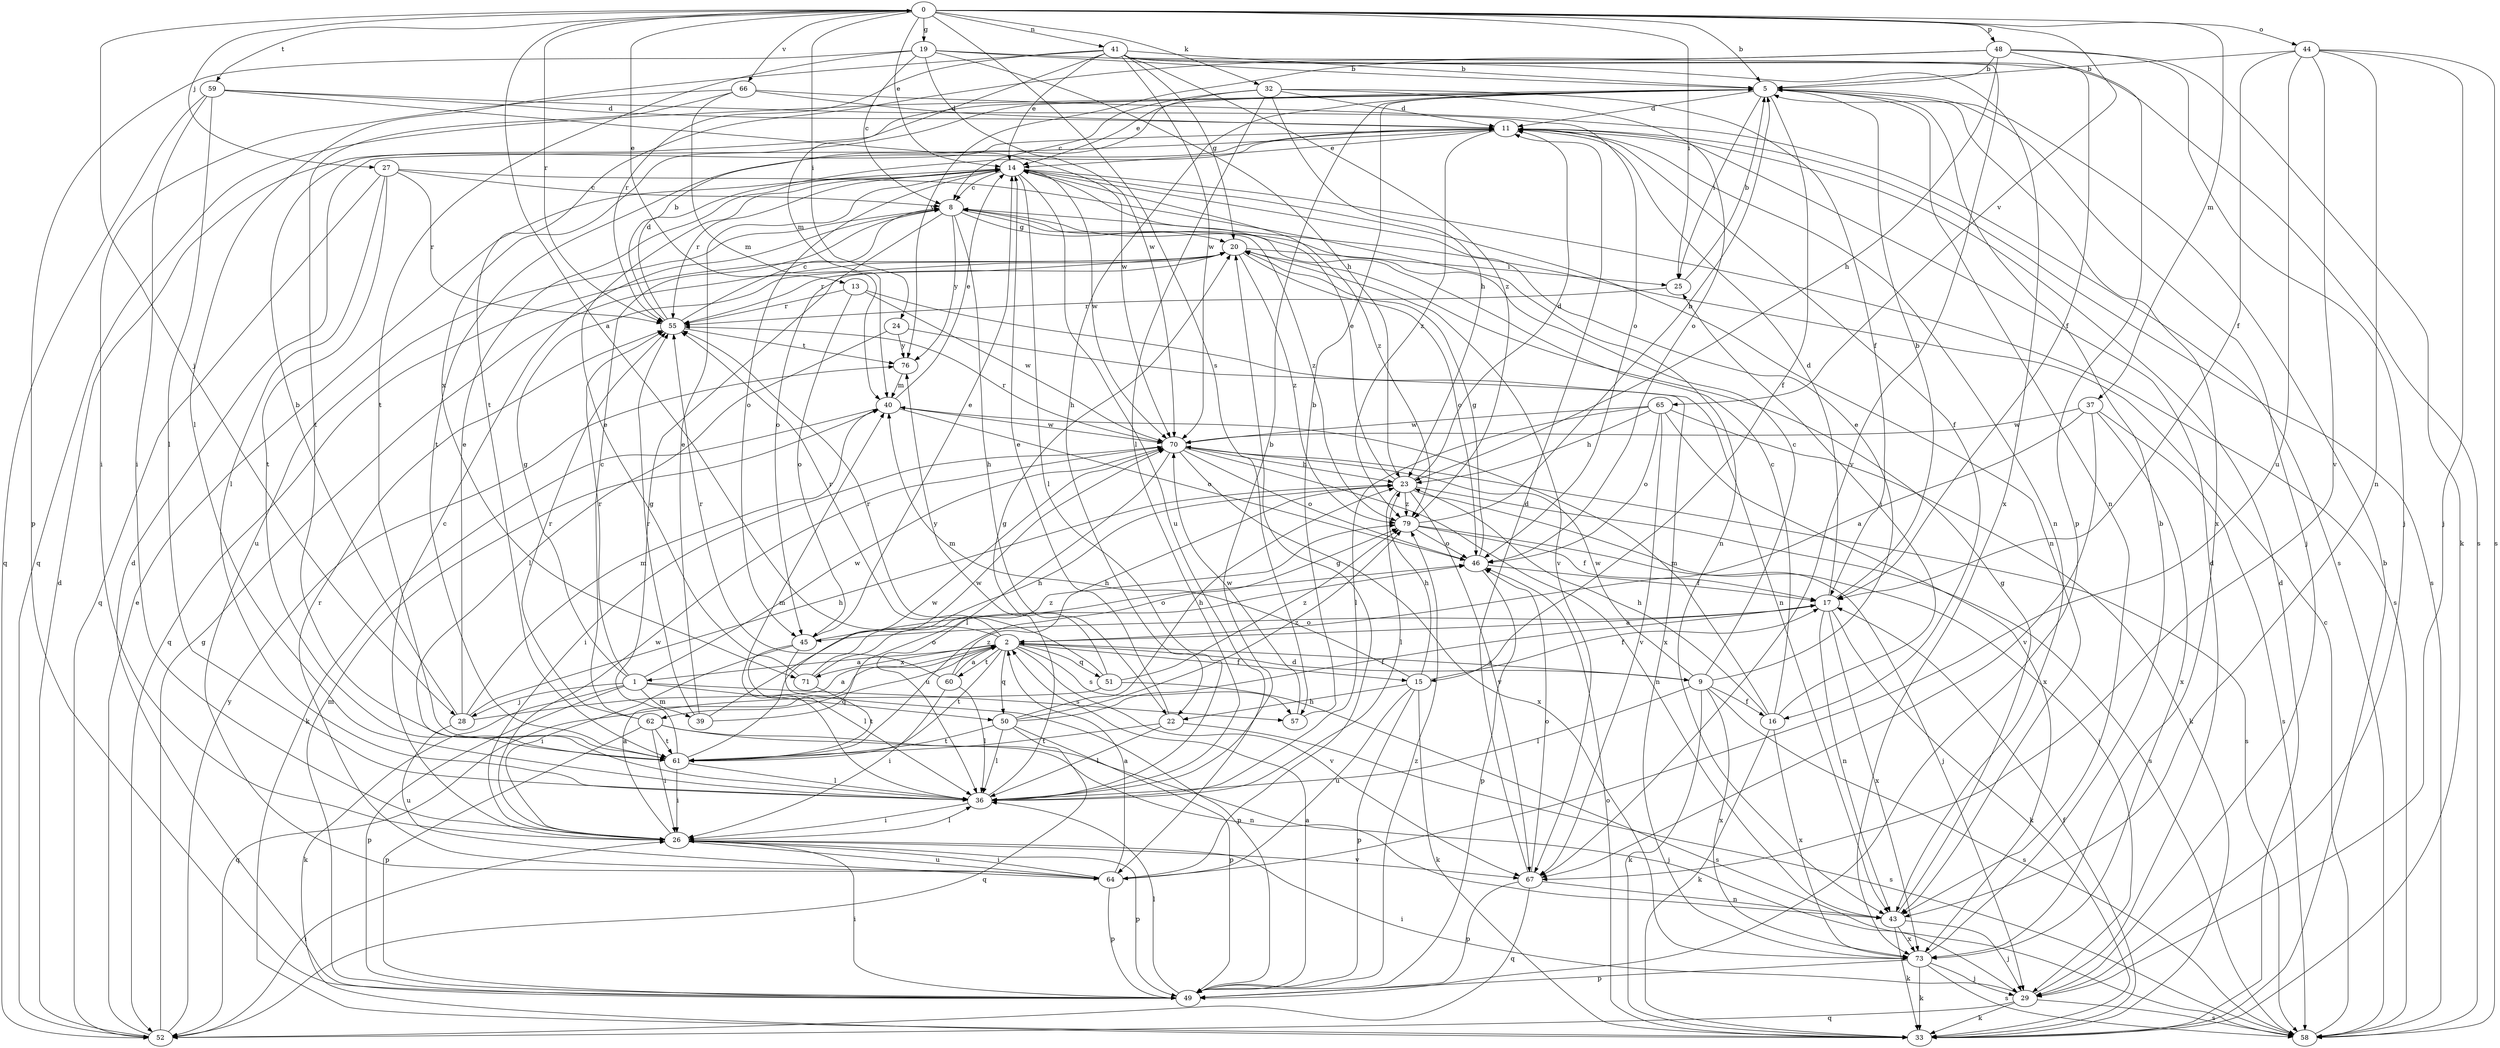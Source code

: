 strict digraph  {
0;
1;
2;
5;
8;
9;
11;
13;
14;
15;
16;
17;
19;
20;
22;
23;
24;
25;
26;
27;
28;
29;
32;
33;
36;
37;
39;
40;
41;
43;
44;
45;
46;
48;
49;
50;
51;
52;
55;
57;
58;
59;
60;
61;
62;
64;
65;
66;
67;
70;
71;
73;
76;
79;
0 -> 5  [label=b];
0 -> 13  [label=e];
0 -> 14  [label=e];
0 -> 19  [label=g];
0 -> 24  [label=i];
0 -> 25  [label=i];
0 -> 27  [label=j];
0 -> 28  [label=j];
0 -> 32  [label=k];
0 -> 37  [label=m];
0 -> 41  [label=n];
0 -> 44  [label=o];
0 -> 48  [label=p];
0 -> 55  [label=r];
0 -> 57  [label=s];
0 -> 59  [label=t];
0 -> 65  [label=v];
0 -> 66  [label=v];
1 -> 20  [label=g];
1 -> 28  [label=j];
1 -> 33  [label=k];
1 -> 39  [label=m];
1 -> 49  [label=p];
1 -> 50  [label=q];
1 -> 55  [label=r];
1 -> 57  [label=s];
1 -> 70  [label=w];
2 -> 0  [label=a];
2 -> 1  [label=a];
2 -> 9  [label=d];
2 -> 15  [label=f];
2 -> 50  [label=q];
2 -> 51  [label=q];
2 -> 55  [label=r];
2 -> 57  [label=s];
2 -> 60  [label=t];
2 -> 61  [label=t];
2 -> 62  [label=u];
2 -> 67  [label=v];
2 -> 71  [label=x];
5 -> 11  [label=d];
5 -> 15  [label=f];
5 -> 22  [label=h];
5 -> 25  [label=i];
5 -> 29  [label=j];
5 -> 43  [label=n];
5 -> 52  [label=q];
5 -> 71  [label=x];
5 -> 73  [label=x];
8 -> 20  [label=g];
8 -> 22  [label=h];
8 -> 45  [label=o];
8 -> 64  [label=u];
8 -> 76  [label=y];
8 -> 79  [label=z];
9 -> 2  [label=a];
9 -> 8  [label=c];
9 -> 14  [label=e];
9 -> 16  [label=f];
9 -> 33  [label=k];
9 -> 36  [label=l];
9 -> 58  [label=s];
9 -> 70  [label=w];
9 -> 73  [label=x];
11 -> 14  [label=e];
11 -> 16  [label=f];
11 -> 43  [label=n];
11 -> 58  [label=s];
11 -> 61  [label=t];
11 -> 79  [label=z];
13 -> 43  [label=n];
13 -> 45  [label=o];
13 -> 55  [label=r];
13 -> 70  [label=w];
14 -> 8  [label=c];
14 -> 36  [label=l];
14 -> 43  [label=n];
14 -> 45  [label=o];
14 -> 55  [label=r];
14 -> 58  [label=s];
14 -> 64  [label=u];
14 -> 70  [label=w];
14 -> 79  [label=z];
15 -> 17  [label=f];
15 -> 22  [label=h];
15 -> 23  [label=h];
15 -> 33  [label=k];
15 -> 40  [label=m];
15 -> 49  [label=p];
15 -> 64  [label=u];
16 -> 8  [label=c];
16 -> 23  [label=h];
16 -> 25  [label=i];
16 -> 33  [label=k];
16 -> 40  [label=m];
16 -> 73  [label=x];
17 -> 2  [label=a];
17 -> 5  [label=b];
17 -> 11  [label=d];
17 -> 33  [label=k];
17 -> 43  [label=n];
17 -> 45  [label=o];
17 -> 73  [label=x];
19 -> 5  [label=b];
19 -> 8  [label=c];
19 -> 23  [label=h];
19 -> 49  [label=p];
19 -> 61  [label=t];
19 -> 70  [label=w];
19 -> 73  [label=x];
20 -> 25  [label=i];
20 -> 46  [label=o];
20 -> 52  [label=q];
20 -> 55  [label=r];
20 -> 67  [label=v];
20 -> 79  [label=z];
22 -> 14  [label=e];
22 -> 36  [label=l];
22 -> 58  [label=s];
22 -> 61  [label=t];
23 -> 11  [label=d];
23 -> 14  [label=e];
23 -> 29  [label=j];
23 -> 36  [label=l];
23 -> 58  [label=s];
23 -> 67  [label=v];
23 -> 79  [label=z];
24 -> 36  [label=l];
24 -> 73  [label=x];
24 -> 76  [label=y];
25 -> 5  [label=b];
25 -> 55  [label=r];
26 -> 2  [label=a];
26 -> 8  [label=c];
26 -> 36  [label=l];
26 -> 49  [label=p];
26 -> 64  [label=u];
26 -> 67  [label=v];
26 -> 70  [label=w];
27 -> 8  [label=c];
27 -> 36  [label=l];
27 -> 43  [label=n];
27 -> 52  [label=q];
27 -> 55  [label=r];
27 -> 61  [label=t];
28 -> 2  [label=a];
28 -> 5  [label=b];
28 -> 14  [label=e];
28 -> 23  [label=h];
28 -> 40  [label=m];
28 -> 64  [label=u];
29 -> 11  [label=d];
29 -> 26  [label=i];
29 -> 33  [label=k];
29 -> 52  [label=q];
29 -> 58  [label=s];
32 -> 8  [label=c];
32 -> 11  [label=d];
32 -> 14  [label=e];
32 -> 17  [label=f];
32 -> 23  [label=h];
32 -> 36  [label=l];
32 -> 46  [label=o];
33 -> 5  [label=b];
33 -> 11  [label=d];
33 -> 17  [label=f];
33 -> 46  [label=o];
36 -> 5  [label=b];
36 -> 20  [label=g];
36 -> 26  [label=i];
36 -> 40  [label=m];
37 -> 2  [label=a];
37 -> 58  [label=s];
37 -> 67  [label=v];
37 -> 70  [label=w];
37 -> 73  [label=x];
39 -> 14  [label=e];
39 -> 46  [label=o];
39 -> 55  [label=r];
39 -> 70  [label=w];
40 -> 14  [label=e];
40 -> 33  [label=k];
40 -> 46  [label=o];
40 -> 70  [label=w];
41 -> 5  [label=b];
41 -> 14  [label=e];
41 -> 17  [label=f];
41 -> 20  [label=g];
41 -> 36  [label=l];
41 -> 40  [label=m];
41 -> 55  [label=r];
41 -> 58  [label=s];
41 -> 67  [label=v];
41 -> 70  [label=w];
41 -> 79  [label=z];
43 -> 20  [label=g];
43 -> 29  [label=j];
43 -> 33  [label=k];
43 -> 73  [label=x];
44 -> 5  [label=b];
44 -> 17  [label=f];
44 -> 29  [label=j];
44 -> 43  [label=n];
44 -> 58  [label=s];
44 -> 64  [label=u];
44 -> 67  [label=v];
45 -> 14  [label=e];
45 -> 26  [label=i];
45 -> 36  [label=l];
45 -> 46  [label=o];
45 -> 49  [label=p];
46 -> 17  [label=f];
46 -> 20  [label=g];
46 -> 49  [label=p];
48 -> 5  [label=b];
48 -> 23  [label=h];
48 -> 29  [label=j];
48 -> 33  [label=k];
48 -> 49  [label=p];
48 -> 61  [label=t];
48 -> 76  [label=y];
49 -> 2  [label=a];
49 -> 11  [label=d];
49 -> 26  [label=i];
49 -> 36  [label=l];
49 -> 40  [label=m];
49 -> 79  [label=z];
50 -> 17  [label=f];
50 -> 23  [label=h];
50 -> 36  [label=l];
50 -> 49  [label=p];
50 -> 52  [label=q];
50 -> 61  [label=t];
50 -> 79  [label=z];
51 -> 52  [label=q];
51 -> 55  [label=r];
51 -> 58  [label=s];
51 -> 76  [label=y];
51 -> 79  [label=z];
52 -> 11  [label=d];
52 -> 14  [label=e];
52 -> 20  [label=g];
52 -> 26  [label=i];
52 -> 76  [label=y];
55 -> 5  [label=b];
55 -> 8  [label=c];
55 -> 11  [label=d];
55 -> 76  [label=t];
57 -> 5  [label=b];
57 -> 70  [label=w];
58 -> 8  [label=c];
59 -> 11  [label=d];
59 -> 26  [label=i];
59 -> 36  [label=l];
59 -> 46  [label=o];
59 -> 52  [label=q];
59 -> 70  [label=w];
60 -> 2  [label=a];
60 -> 23  [label=h];
60 -> 26  [label=i];
60 -> 36  [label=l];
60 -> 55  [label=r];
61 -> 20  [label=g];
61 -> 26  [label=i];
61 -> 36  [label=l];
61 -> 70  [label=w];
61 -> 79  [label=z];
62 -> 8  [label=c];
62 -> 26  [label=i];
62 -> 29  [label=j];
62 -> 43  [label=n];
62 -> 49  [label=p];
62 -> 55  [label=r];
62 -> 61  [label=t];
64 -> 2  [label=a];
64 -> 20  [label=g];
64 -> 26  [label=i];
64 -> 49  [label=p];
64 -> 55  [label=r];
65 -> 23  [label=h];
65 -> 33  [label=k];
65 -> 36  [label=l];
65 -> 46  [label=o];
65 -> 67  [label=v];
65 -> 70  [label=w];
65 -> 73  [label=x];
66 -> 11  [label=d];
66 -> 26  [label=i];
66 -> 40  [label=m];
66 -> 58  [label=s];
66 -> 61  [label=t];
67 -> 11  [label=d];
67 -> 43  [label=n];
67 -> 46  [label=o];
67 -> 49  [label=p];
67 -> 52  [label=q];
70 -> 23  [label=h];
70 -> 26  [label=i];
70 -> 36  [label=l];
70 -> 43  [label=n];
70 -> 46  [label=o];
70 -> 55  [label=r];
70 -> 58  [label=s];
70 -> 73  [label=x];
71 -> 14  [label=e];
71 -> 23  [label=h];
71 -> 61  [label=t];
71 -> 79  [label=z];
73 -> 5  [label=b];
73 -> 29  [label=j];
73 -> 33  [label=k];
73 -> 49  [label=p];
73 -> 58  [label=s];
76 -> 40  [label=m];
79 -> 5  [label=b];
79 -> 17  [label=f];
79 -> 29  [label=j];
79 -> 46  [label=o];
}
